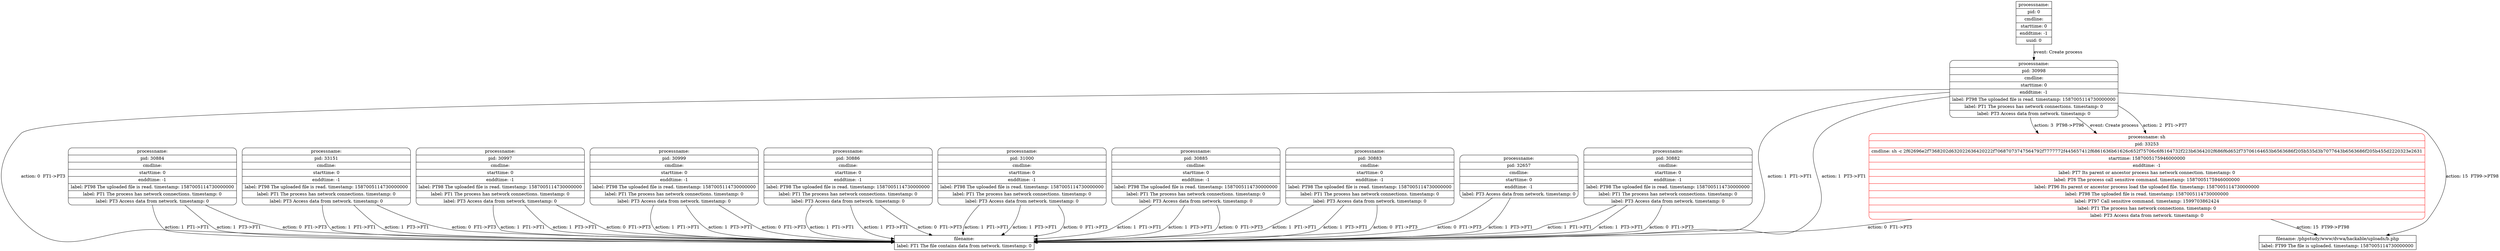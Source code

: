 digraph graph1 {
node [shape = Mrecord];
table40 [label = "{<head>processname: sh | pid: 33253 | cmdline: sh -c 2f62696e2f7368202d632022636420222f70687073747564792f7777772f445657412f6861636b61626c652f75706c6f6164732f223b6364202f686f6d652f73706164653b6563686f205b535d3b7077643b6563686f205b455d2220323e2631 | starttime: 1587005175946000000 | enddtime: -1 | label: PT7 Its parent or ancestor process has network connection. timestamp: 0 | label: PT6 The process call sensitive command. timestamp: 1587005175946000000 | label: PT96 Its parent or ancestor process load the uploaded file. timestamp: 1587005114730000000 | label: PT98 The uploaded file is read. timestamp: 1587005114730000000 | label: PT97 Call sensitive command. timestamp: 1599703862424 | label: PT1 The process has network connections. timestamp: 0 | label: PT3 Access data from network. timestamp: 0}", color = red];
table14 [label = "{<head>processname:  | pid: 30998 | cmdline:  | starttime: 0 | enddtime: -1 | label: PT98 The uploaded file is read. timestamp: 1587005114730000000 | label: PT1 The process has network connections. timestamp: 0 | label: PT3 Access data from network. timestamp: 0}"];
table2 [shape = record, label = "{<head>filename:  | label: FT1 The file contains data from network. timestamp: 0}"];
table1 [label = "{<head>processname:  | pid: 30884 | cmdline:  | starttime: 0 | enddtime: -1 | label: PT98 The uploaded file is read. timestamp: 1587005114730000000 | label: PT1 The process has network connections. timestamp: 0 | label: PT3 Access data from network. timestamp: 0}"];
table1 -> table2[label = "action: 0  FT1->PT3"];
table1 -> table2[label = "action: 1  PT1->FT1"];
table1 -> table2[label = "action: 1  PT3->FT1"];
table15 [label = "{<head>processname:  | pid: 33151 | cmdline:  | starttime: 0 | enddtime: -1 | label: PT98 The uploaded file is read. timestamp: 1587005114730000000 | label: PT1 The process has network connections. timestamp: 0 | label: PT3 Access data from network. timestamp: 0}"];
table15 -> table2[label = "action: 0  FT1->PT3"];
table15 -> table2[label = "action: 1  PT1->FT1"];
table15 -> table2[label = "action: 1  PT3->FT1"];
table13 [label = "{<head>processname:  | pid: 30997 | cmdline:  | starttime: 0 | enddtime: -1 | label: PT98 The uploaded file is read. timestamp: 1587005114730000000 | label: PT1 The process has network connections. timestamp: 0 | label: PT3 Access data from network. timestamp: 0}"];
table13 -> table2[label = "action: 0  FT1->PT3"];
table13 -> table2[label = "action: 1  PT1->FT1"];
table13 -> table2[label = "action: 1  PT3->FT1"];
table14 -> table2[label = "action: 1  PT1->FT1"];
table14 -> table2[label = "action: 1  PT3->FT1"];
table26 [label = "{<head>processname:  | pid: 30999 | cmdline:  | starttime: 0 | enddtime: -1 | label: PT98 The uploaded file is read. timestamp: 1587005114730000000 | label: PT1 The process has network connections. timestamp: 0 | label: PT3 Access data from network. timestamp: 0}"];
table26 -> table2[label = "action: 0  FT1->PT3"];
table26 -> table2[label = "action: 1  PT1->FT1"];
table26 -> table2[label = "action: 1  PT3->FT1"];
table29 [label = "{<head>processname:  | pid: 30886 | cmdline:  | starttime: 0 | enddtime: -1 | label: PT98 The uploaded file is read. timestamp: 1587005114730000000 | label: PT1 The process has network connections. timestamp: 0 | label: PT3 Access data from network. timestamp: 0}"];
table29 -> table2[label = "action: 0  FT1->PT3"];
table29 -> table2[label = "action: 1  PT1->FT1"];
table29 -> table2[label = "action: 1  PT3->FT1"];
table32 [label = "{<head>processname:  | pid: 31000 | cmdline:  | starttime: 0 | enddtime: -1 | label: PT98 The uploaded file is read. timestamp: 1587005114730000000 | label: PT1 The process has network connections. timestamp: 0 | label: PT3 Access data from network. timestamp: 0}"];
table32 -> table2[label = "action: 0  FT1->PT3"];
table32 -> table2[label = "action: 1  PT1->FT1"];
table32 -> table2[label = "action: 1  PT3->FT1"];
table36 [label = "{<head>processname:  | pid: 30885 | cmdline:  | starttime: 0 | enddtime: -1 | label: PT98 The uploaded file is read. timestamp: 1587005114730000000 | label: PT1 The process has network connections. timestamp: 0 | label: PT3 Access data from network. timestamp: 0}"];
table36 -> table2[label = "action: 0  FT1->PT3"];
table36 -> table2[label = "action: 1  PT1->FT1"];
table36 -> table2[label = "action: 1  PT3->FT1"];
table35 [label = "{<head>processname:  | pid: 30883 | cmdline:  | starttime: 0 | enddtime: -1 | label: PT98 The uploaded file is read. timestamp: 1587005114730000000 | label: PT1 The process has network connections. timestamp: 0 | label: PT3 Access data from network. timestamp: 0}"];
table35 -> table2[label = "action: 0  FT1->PT3"];
table35 -> table2[label = "action: 1  PT1->FT1"];
table35 -> table2[label = "action: 1  PT3->FT1"];
table37 [label = "{<head>processname:  | pid: 32657 | cmdline:  | starttime: 0 | enddtime: -1 | label: PT3 Access data from network. timestamp: 0}"];
table37 -> table2[label = "action: 0  FT1->PT3"];
table37 -> table2[label = "action: 1  PT3->FT1"];
table39 [label = "{<head>processname:  | pid: 30882 | cmdline:  | starttime: 0 | enddtime: -1 | label: PT98 The uploaded file is read. timestamp: 1587005114730000000 | label: PT1 The process has network connections. timestamp: 0 | label: PT3 Access data from network. timestamp: 0}"];
table39 -> table2[label = "action: 0  FT1->PT3"];
table39 -> table2[label = "action: 1  PT1->FT1"];
table39 -> table2[label = "action: 1  PT3->FT1"];
table14 -> table2[label = "action: 0  FT1->PT3"];
table14 -> table40[label = "action: 2  PT1->PT7"];
table27 [shape = record, label = "{<head>filename: /phpstudy/www/dvwa/hackable/uploads/b.php | label: FT99 The file is uploaded. timestamp: 1587005114730000000}"];
table14 -> table27[label = "action: 15  FT99->PT98"];
table14 -> table40[label = "action: 3  PT98->PT96"];
table40 -> table27[label = "action: 15  FT99->PT98"];
table40 -> table2[label = "action: 0  FT1->PT3"];
table14 -> table40[label = "event: Create process"];
node [shape = record];
table0 [label = "{<head>processname:  | pid: 0 | cmdline:  | starttime: 0 | enddtime: -1 | uuid: 0}"];
table0 -> table14[label = "event: Create process"];
}
